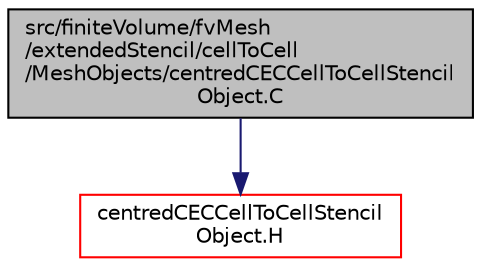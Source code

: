 digraph "src/finiteVolume/fvMesh/extendedStencil/cellToCell/MeshObjects/centredCECCellToCellStencilObject.C"
{
  bgcolor="transparent";
  edge [fontname="Helvetica",fontsize="10",labelfontname="Helvetica",labelfontsize="10"];
  node [fontname="Helvetica",fontsize="10",shape=record];
  Node1 [label="src/finiteVolume/fvMesh\l/extendedStencil/cellToCell\l/MeshObjects/centredCECCellToCellStencil\lObject.C",height=0.2,width=0.4,color="black", fillcolor="grey75", style="filled", fontcolor="black"];
  Node1 -> Node2 [color="midnightblue",fontsize="10",style="solid",fontname="Helvetica"];
  Node2 [label="centredCECCellToCellStencil\lObject.H",height=0.2,width=0.4,color="red",URL="$a05979.html"];
}
